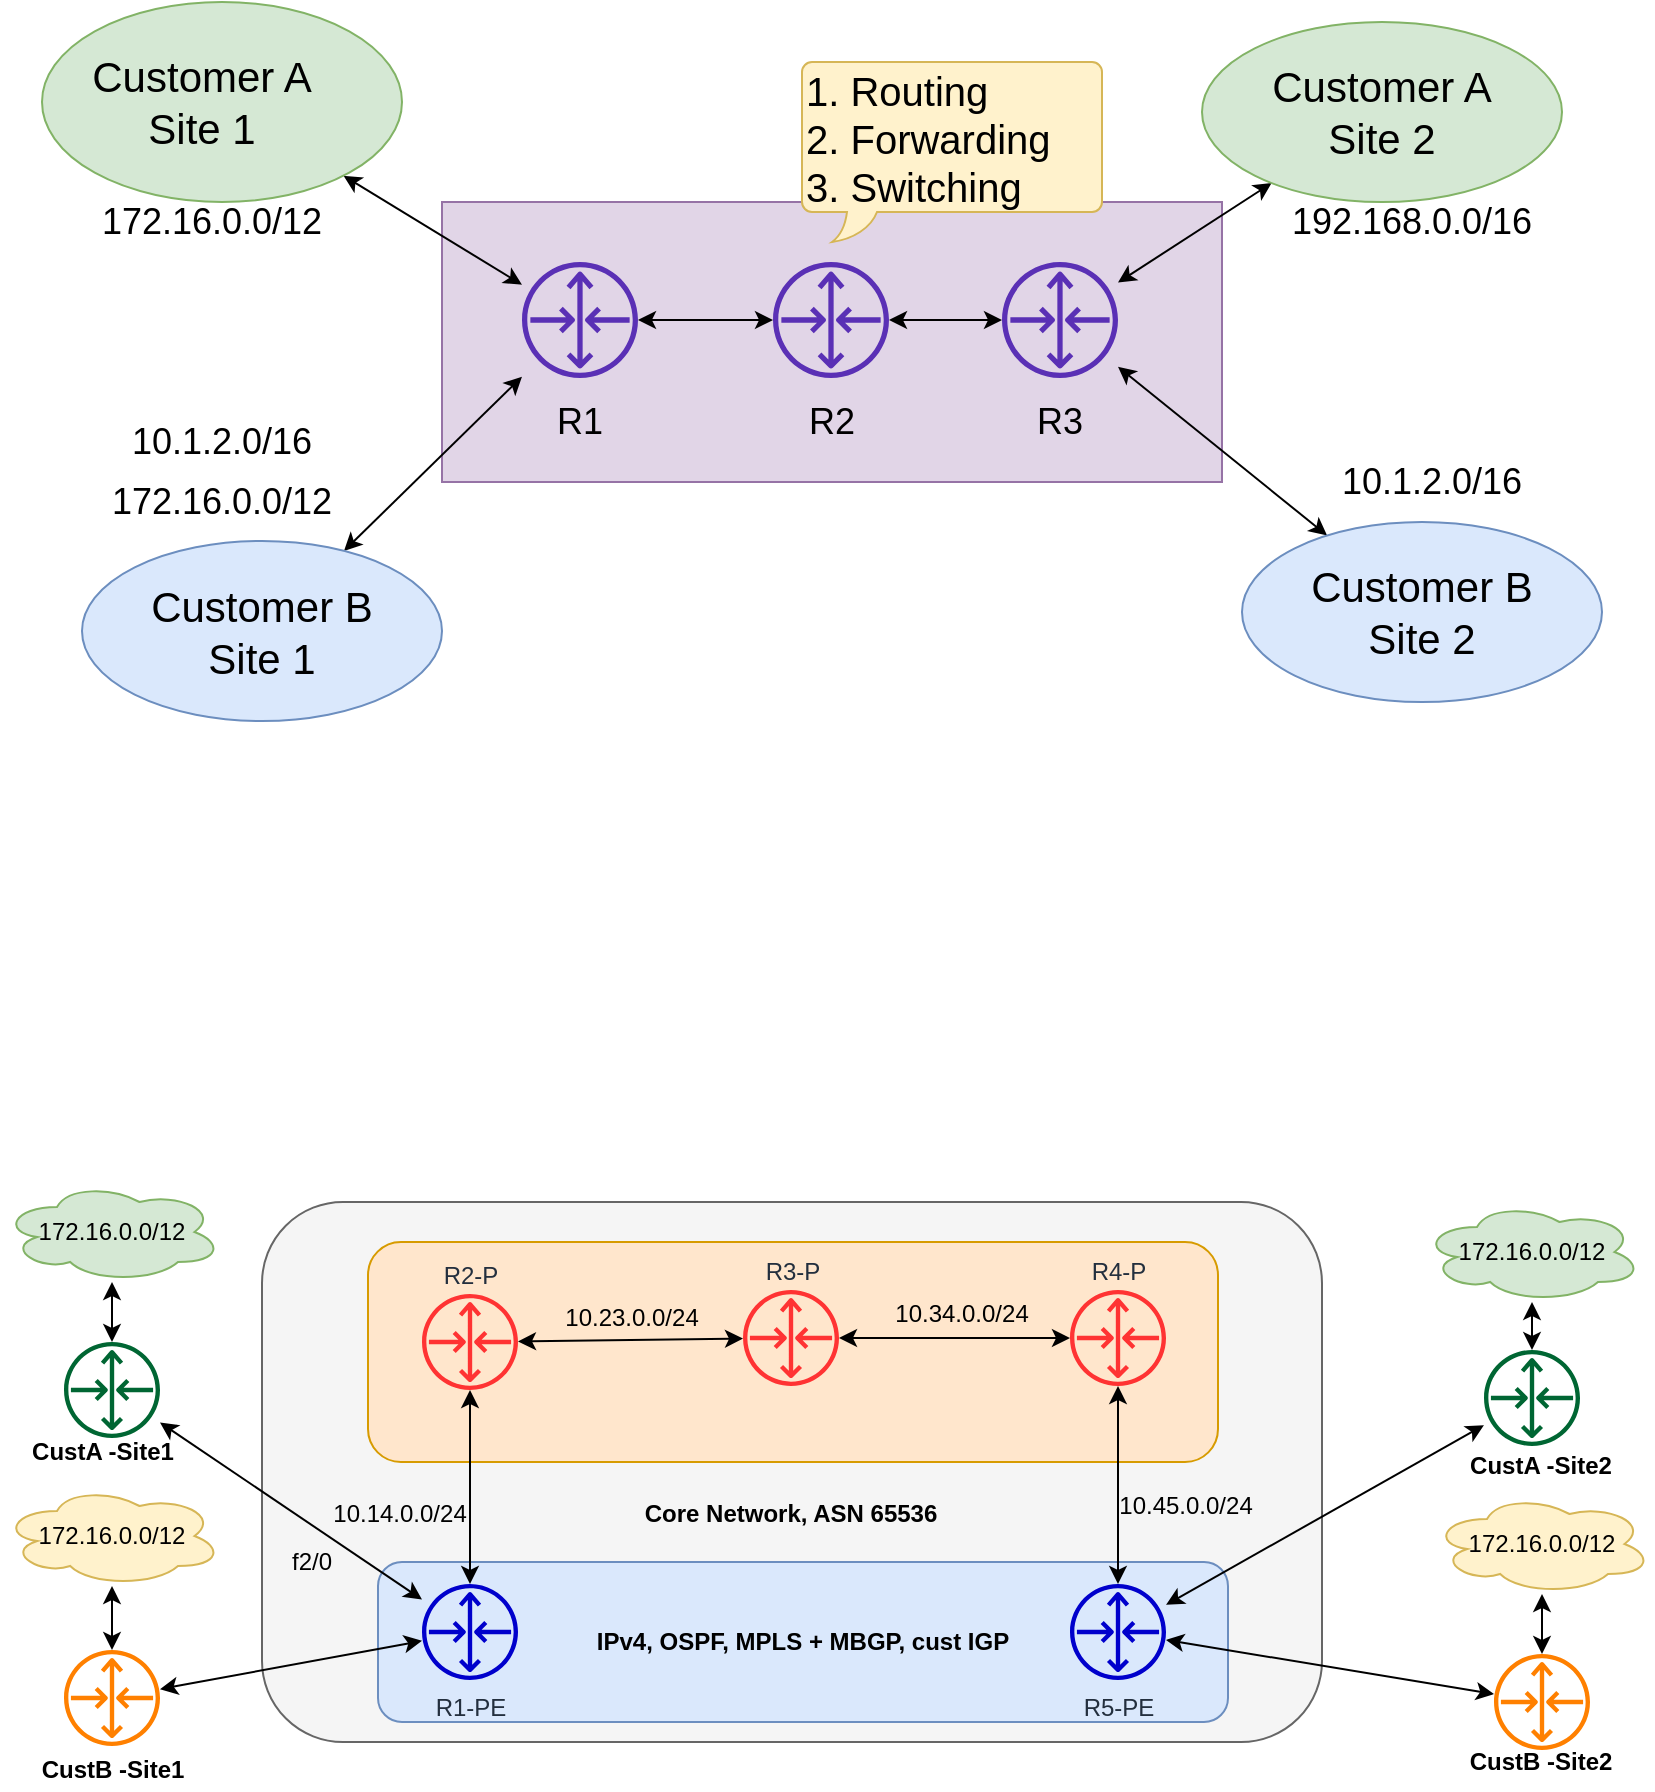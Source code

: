 <mxfile version="11.2.5" type="device" pages="1"><diagram id="a0fOCYWenRbAM6erYuKU" name="Page-1"><mxGraphModel dx="861" dy="461" grid="1" gridSize="10" guides="1" tooltips="1" connect="1" arrows="1" fold="1" page="1" pageScale="1" pageWidth="850" pageHeight="1100" math="0" shadow="0"><root><mxCell id="0"/><mxCell id="1" parent="0"/><mxCell id="098lt1UQh43NQ7sOdQSy-2" value="" style="rounded=0;whiteSpace=wrap;html=1;fillColor=#e1d5e7;strokeColor=#9673a6;" vertex="1" parent="1"><mxGeometry x="230" y="290" width="390" height="140" as="geometry"/></mxCell><mxCell id="098lt1UQh43NQ7sOdQSy-47" style="edgeStyle=none;rounded=0;orthogonalLoop=1;jettySize=auto;html=1;startArrow=classic;startFill=1;" edge="1" parent="1" source="098lt1UQh43NQ7sOdQSy-3" target="098lt1UQh43NQ7sOdQSy-16"><mxGeometry relative="1" as="geometry"/></mxCell><mxCell id="098lt1UQh43NQ7sOdQSy-3" value="" style="ellipse;whiteSpace=wrap;html=1;fillColor=#d5e8d4;strokeColor=#82b366;" vertex="1" parent="1"><mxGeometry x="30" y="190" width="180" height="100" as="geometry"/></mxCell><mxCell id="098lt1UQh43NQ7sOdQSy-46" style="edgeStyle=none;rounded=0;orthogonalLoop=1;jettySize=auto;html=1;startArrow=classic;startFill=1;" edge="1" parent="1" source="098lt1UQh43NQ7sOdQSy-4" target="098lt1UQh43NQ7sOdQSy-18"><mxGeometry relative="1" as="geometry"/></mxCell><mxCell id="098lt1UQh43NQ7sOdQSy-4" value="" style="ellipse;whiteSpace=wrap;html=1;fillColor=#d5e8d4;strokeColor=#82b366;" vertex="1" parent="1"><mxGeometry x="610" y="200" width="180" height="90" as="geometry"/></mxCell><mxCell id="098lt1UQh43NQ7sOdQSy-5" value="&lt;font style=&quot;font-size: 21px&quot;&gt;Customer A Site 1&lt;/font&gt;" style="text;html=1;strokeColor=none;fillColor=none;align=center;verticalAlign=middle;whiteSpace=wrap;rounded=0;" vertex="1" parent="1"><mxGeometry x="50" y="220" width="120" height="40" as="geometry"/></mxCell><mxCell id="098lt1UQh43NQ7sOdQSy-6" value="&lt;font style=&quot;font-size: 21px&quot;&gt;Customer A Site 2&lt;/font&gt;" style="text;html=1;strokeColor=none;fillColor=none;align=center;verticalAlign=middle;whiteSpace=wrap;rounded=0;" vertex="1" parent="1"><mxGeometry x="640" y="225" width="120" height="40" as="geometry"/></mxCell><mxCell id="098lt1UQh43NQ7sOdQSy-11" value="&lt;font style=&quot;font-size: 18px&quot;&gt;172.16.0.0/12&lt;/font&gt;" style="text;html=1;strokeColor=none;fillColor=none;align=center;verticalAlign=middle;whiteSpace=wrap;rounded=0;" vertex="1" parent="1"><mxGeometry x="60" y="290" width="110" height="20" as="geometry"/></mxCell><mxCell id="098lt1UQh43NQ7sOdQSy-12" value="&lt;font style=&quot;font-size: 18px&quot;&gt;192.168.0.0/16&lt;/font&gt;" style="text;html=1;strokeColor=none;fillColor=none;align=center;verticalAlign=middle;whiteSpace=wrap;rounded=0;" vertex="1" parent="1"><mxGeometry x="660" y="290" width="110" height="20" as="geometry"/></mxCell><mxCell id="098lt1UQh43NQ7sOdQSy-24" style="edgeStyle=orthogonalEdgeStyle;rounded=0;orthogonalLoop=1;jettySize=auto;html=1;startArrow=classic;startFill=1;" edge="1" parent="1" source="098lt1UQh43NQ7sOdQSy-16" target="098lt1UQh43NQ7sOdQSy-17"><mxGeometry relative="1" as="geometry"/></mxCell><mxCell id="098lt1UQh43NQ7sOdQSy-16" value="" style="outlineConnect=0;fontColor=#232F3E;gradientColor=none;fillColor=#5A30B5;strokeColor=none;dashed=0;verticalLabelPosition=bottom;verticalAlign=top;align=center;html=1;fontSize=12;fontStyle=0;aspect=fixed;pointerEvents=1;shape=mxgraph.aws4.router;" vertex="1" parent="1"><mxGeometry x="270" y="320" width="58" height="58" as="geometry"/></mxCell><mxCell id="098lt1UQh43NQ7sOdQSy-25" style="edgeStyle=orthogonalEdgeStyle;rounded=0;orthogonalLoop=1;jettySize=auto;html=1;startArrow=classic;startFill=1;" edge="1" parent="1" source="098lt1UQh43NQ7sOdQSy-17" target="098lt1UQh43NQ7sOdQSy-18"><mxGeometry relative="1" as="geometry"/></mxCell><mxCell id="098lt1UQh43NQ7sOdQSy-17" value="" style="outlineConnect=0;fontColor=#232F3E;gradientColor=none;fillColor=#5A30B5;strokeColor=none;dashed=0;verticalLabelPosition=bottom;verticalAlign=top;align=center;html=1;fontSize=12;fontStyle=0;aspect=fixed;pointerEvents=1;shape=mxgraph.aws4.router;" vertex="1" parent="1"><mxGeometry x="395.5" y="320" width="58" height="58" as="geometry"/></mxCell><mxCell id="098lt1UQh43NQ7sOdQSy-18" value="" style="outlineConnect=0;fontColor=#232F3E;gradientColor=none;fillColor=#5A30B5;strokeColor=none;dashed=0;verticalLabelPosition=bottom;verticalAlign=top;align=center;html=1;fontSize=12;fontStyle=0;aspect=fixed;pointerEvents=1;shape=mxgraph.aws4.router;" vertex="1" parent="1"><mxGeometry x="510" y="320" width="58" height="58" as="geometry"/></mxCell><mxCell id="098lt1UQh43NQ7sOdQSy-19" value="&lt;font style=&quot;font-size: 18px&quot;&gt;R1&lt;/font&gt;" style="text;html=1;strokeColor=none;fillColor=none;align=center;verticalAlign=middle;whiteSpace=wrap;rounded=0;" vertex="1" parent="1"><mxGeometry x="279" y="390" width="40" height="20" as="geometry"/></mxCell><mxCell id="098lt1UQh43NQ7sOdQSy-20" value="&lt;font style=&quot;font-size: 18px&quot;&gt;R2&lt;/font&gt;" style="text;html=1;strokeColor=none;fillColor=none;align=center;verticalAlign=middle;whiteSpace=wrap;rounded=0;" vertex="1" parent="1"><mxGeometry x="404.5" y="390" width="40" height="20" as="geometry"/></mxCell><mxCell id="098lt1UQh43NQ7sOdQSy-21" value="&lt;font style=&quot;font-size: 18px&quot;&gt;R3&lt;/font&gt;" style="text;html=1;strokeColor=none;fillColor=none;align=center;verticalAlign=middle;whiteSpace=wrap;rounded=0;" vertex="1" parent="1"><mxGeometry x="519" y="390" width="40" height="20" as="geometry"/></mxCell><mxCell id="098lt1UQh43NQ7sOdQSy-27" value="&lt;font style=&quot;font-size: 20px&quot;&gt;1. Routing&amp;nbsp;&lt;br&gt;2. Forwarding&lt;br&gt;3. Switching&lt;/font&gt;" style="whiteSpace=wrap;html=1;shape=mxgraph.basic.roundRectCallout;dx=30;dy=15;size=5;boundedLbl=1;align=left;fillColor=#fff2cc;strokeColor=#d6b656;" vertex="1" parent="1"><mxGeometry x="410" y="220" width="150" height="90" as="geometry"/></mxCell><mxCell id="098lt1UQh43NQ7sOdQSy-39" style="edgeStyle=none;rounded=0;orthogonalLoop=1;jettySize=auto;html=1;startArrow=classic;startFill=1;" edge="1" parent="1" source="098lt1UQh43NQ7sOdQSy-37" target="098lt1UQh43NQ7sOdQSy-18"><mxGeometry relative="1" as="geometry"/></mxCell><mxCell id="098lt1UQh43NQ7sOdQSy-37" value="" style="ellipse;whiteSpace=wrap;html=1;fillColor=#dae8fc;strokeColor=#6c8ebf;" vertex="1" parent="1"><mxGeometry x="630" y="450" width="180" height="90" as="geometry"/></mxCell><mxCell id="098lt1UQh43NQ7sOdQSy-38" value="&lt;font style=&quot;font-size: 21px&quot;&gt;Customer B Site 2&lt;/font&gt;" style="text;html=1;strokeColor=none;fillColor=none;align=center;verticalAlign=middle;whiteSpace=wrap;rounded=0;" vertex="1" parent="1"><mxGeometry x="660" y="475" width="120" height="40" as="geometry"/></mxCell><mxCell id="098lt1UQh43NQ7sOdQSy-42" style="edgeStyle=none;rounded=0;orthogonalLoop=1;jettySize=auto;html=1;startArrow=classic;startFill=1;" edge="1" parent="1" source="098lt1UQh43NQ7sOdQSy-40" target="098lt1UQh43NQ7sOdQSy-16"><mxGeometry relative="1" as="geometry"/></mxCell><mxCell id="098lt1UQh43NQ7sOdQSy-40" value="" style="ellipse;whiteSpace=wrap;html=1;fillColor=#dae8fc;strokeColor=#6c8ebf;" vertex="1" parent="1"><mxGeometry x="50" y="459.5" width="180" height="90" as="geometry"/></mxCell><mxCell id="098lt1UQh43NQ7sOdQSy-41" value="&lt;font style=&quot;font-size: 21px&quot;&gt;Customer B Site 1&lt;/font&gt;" style="text;html=1;strokeColor=none;fillColor=none;align=center;verticalAlign=middle;whiteSpace=wrap;rounded=0;" vertex="1" parent="1"><mxGeometry x="80" y="484.5" width="120" height="40" as="geometry"/></mxCell><mxCell id="098lt1UQh43NQ7sOdQSy-43" value="&lt;font style=&quot;font-size: 18px&quot;&gt;10.1.2.0/16&lt;/font&gt;" style="text;html=1;strokeColor=none;fillColor=none;align=center;verticalAlign=middle;whiteSpace=wrap;rounded=0;" vertex="1" parent="1"><mxGeometry x="65" y="400" width="110" height="20" as="geometry"/></mxCell><mxCell id="098lt1UQh43NQ7sOdQSy-44" value="&lt;font style=&quot;font-size: 18px&quot;&gt;172.16.0.0/12&lt;/font&gt;" style="text;html=1;strokeColor=none;fillColor=none;align=center;verticalAlign=middle;whiteSpace=wrap;rounded=0;" vertex="1" parent="1"><mxGeometry x="65" y="430" width="110" height="20" as="geometry"/></mxCell><mxCell id="098lt1UQh43NQ7sOdQSy-45" value="&lt;font style=&quot;font-size: 18px&quot;&gt;10.1.2.0/16&lt;/font&gt;" style="text;html=1;strokeColor=none;fillColor=none;align=center;verticalAlign=middle;whiteSpace=wrap;rounded=0;" vertex="1" parent="1"><mxGeometry x="670" y="420" width="110" height="20" as="geometry"/></mxCell><mxCell id="098lt1UQh43NQ7sOdQSy-48" value="" style="rounded=1;whiteSpace=wrap;html=1;fillColor=#f5f5f5;strokeColor=#666666;fontColor=#333333;" vertex="1" parent="1"><mxGeometry x="140" y="790" width="530" height="270" as="geometry"/></mxCell><mxCell id="098lt1UQh43NQ7sOdQSy-49" value="" style="rounded=1;whiteSpace=wrap;html=1;fillColor=#ffe6cc;strokeColor=#d79b00;" vertex="1" parent="1"><mxGeometry x="193" y="810" width="425" height="110" as="geometry"/></mxCell><mxCell id="098lt1UQh43NQ7sOdQSy-50" value="&lt;b&gt;IPv4, OSPF, MPLS + MBGP, cust IGP&lt;/b&gt;" style="rounded=1;whiteSpace=wrap;html=1;fillColor=#dae8fc;strokeColor=#6c8ebf;" vertex="1" parent="1"><mxGeometry x="198" y="970" width="425" height="80" as="geometry"/></mxCell><mxCell id="098lt1UQh43NQ7sOdQSy-76" style="edgeStyle=none;rounded=0;orthogonalLoop=1;jettySize=auto;html=1;startArrow=classic;startFill=1;" edge="1" parent="1" source="098lt1UQh43NQ7sOdQSy-54" target="098lt1UQh43NQ7sOdQSy-56"><mxGeometry relative="1" as="geometry"/></mxCell><mxCell id="098lt1UQh43NQ7sOdQSy-54" value="R1-PE" style="outlineConnect=0;fontColor=#232F3E;gradientColor=none;fillColor=#0000CC;strokeColor=none;dashed=0;verticalLabelPosition=bottom;verticalAlign=top;align=center;html=1;fontSize=12;fontStyle=0;aspect=fixed;pointerEvents=1;shape=mxgraph.aws4.router;" vertex="1" parent="1"><mxGeometry x="220" y="981" width="48" height="48" as="geometry"/></mxCell><mxCell id="098lt1UQh43NQ7sOdQSy-77" style="edgeStyle=none;rounded=0;orthogonalLoop=1;jettySize=auto;html=1;startArrow=classic;startFill=1;" edge="1" parent="1" source="098lt1UQh43NQ7sOdQSy-55" target="098lt1UQh43NQ7sOdQSy-58"><mxGeometry relative="1" as="geometry"/></mxCell><mxCell id="098lt1UQh43NQ7sOdQSy-55" value="R5-PE" style="outlineConnect=0;fontColor=#232F3E;gradientColor=none;fillColor=#0000CC;strokeColor=none;dashed=0;verticalLabelPosition=bottom;verticalAlign=top;align=center;html=1;fontSize=12;fontStyle=0;aspect=fixed;pointerEvents=1;shape=mxgraph.aws4.router;" vertex="1" parent="1"><mxGeometry x="544" y="981" width="48" height="48" as="geometry"/></mxCell><mxCell id="098lt1UQh43NQ7sOdQSy-78" style="edgeStyle=none;rounded=0;orthogonalLoop=1;jettySize=auto;html=1;startArrow=classic;startFill=1;" edge="1" parent="1" source="098lt1UQh43NQ7sOdQSy-56" target="098lt1UQh43NQ7sOdQSy-57"><mxGeometry relative="1" as="geometry"/></mxCell><mxCell id="098lt1UQh43NQ7sOdQSy-56" value="R2-P" style="outlineConnect=0;fontColor=#232F3E;gradientColor=none;fillColor=#FF3333;strokeColor=none;dashed=0;verticalLabelPosition=top;verticalAlign=bottom;align=center;html=1;fontSize=12;fontStyle=0;aspect=fixed;pointerEvents=1;shape=mxgraph.aws4.router;labelPosition=center;" vertex="1" parent="1"><mxGeometry x="220" y="836" width="48" height="48" as="geometry"/></mxCell><mxCell id="098lt1UQh43NQ7sOdQSy-79" style="edgeStyle=none;rounded=0;orthogonalLoop=1;jettySize=auto;html=1;startArrow=classic;startFill=1;" edge="1" parent="1" source="098lt1UQh43NQ7sOdQSy-57" target="098lt1UQh43NQ7sOdQSy-58"><mxGeometry relative="1" as="geometry"/></mxCell><mxCell id="098lt1UQh43NQ7sOdQSy-57" value="R3-P" style="outlineConnect=0;fontColor=#232F3E;gradientColor=none;fillColor=#FF3333;strokeColor=none;dashed=0;verticalLabelPosition=top;verticalAlign=bottom;align=center;html=1;fontSize=12;fontStyle=0;aspect=fixed;pointerEvents=1;shape=mxgraph.aws4.router;labelPosition=center;" vertex="1" parent="1"><mxGeometry x="380.5" y="834" width="48" height="48" as="geometry"/></mxCell><mxCell id="098lt1UQh43NQ7sOdQSy-58" value="R4-P" style="outlineConnect=0;fontColor=#232F3E;gradientColor=none;fillColor=#FF3333;strokeColor=none;dashed=0;verticalLabelPosition=top;verticalAlign=bottom;align=center;html=1;fontSize=12;fontStyle=0;aspect=fixed;pointerEvents=1;shape=mxgraph.aws4.router;labelPosition=center;" vertex="1" parent="1"><mxGeometry x="544" y="834" width="48" height="48" as="geometry"/></mxCell><mxCell id="098lt1UQh43NQ7sOdQSy-72" style="edgeStyle=none;rounded=0;orthogonalLoop=1;jettySize=auto;html=1;startArrow=classic;startFill=1;" edge="1" parent="1" source="098lt1UQh43NQ7sOdQSy-59" target="098lt1UQh43NQ7sOdQSy-54"><mxGeometry relative="1" as="geometry"/></mxCell><mxCell id="098lt1UQh43NQ7sOdQSy-59" value="" style="outlineConnect=0;fontColor=#232F3E;gradientColor=none;fillColor=#006633;strokeColor=none;dashed=0;verticalLabelPosition=bottom;verticalAlign=top;align=center;html=1;fontSize=12;fontStyle=0;aspect=fixed;pointerEvents=1;shape=mxgraph.aws4.router;" vertex="1" parent="1"><mxGeometry x="41" y="860" width="48" height="48" as="geometry"/></mxCell><mxCell id="098lt1UQh43NQ7sOdQSy-73" style="edgeStyle=none;rounded=0;orthogonalLoop=1;jettySize=auto;html=1;startArrow=classic;startFill=1;" edge="1" parent="1" source="098lt1UQh43NQ7sOdQSy-60" target="098lt1UQh43NQ7sOdQSy-54"><mxGeometry relative="1" as="geometry"/></mxCell><mxCell id="098lt1UQh43NQ7sOdQSy-60" value="" style="outlineConnect=0;fontColor=#232F3E;gradientColor=none;fillColor=#FF8000;strokeColor=none;dashed=0;verticalLabelPosition=bottom;verticalAlign=top;align=center;html=1;fontSize=12;fontStyle=0;aspect=fixed;pointerEvents=1;shape=mxgraph.aws4.router;" vertex="1" parent="1"><mxGeometry x="41" y="1014" width="48" height="48" as="geometry"/></mxCell><mxCell id="098lt1UQh43NQ7sOdQSy-74" style="edgeStyle=none;rounded=0;orthogonalLoop=1;jettySize=auto;html=1;startArrow=classic;startFill=1;" edge="1" parent="1" source="098lt1UQh43NQ7sOdQSy-61" target="098lt1UQh43NQ7sOdQSy-55"><mxGeometry relative="1" as="geometry"/></mxCell><mxCell id="098lt1UQh43NQ7sOdQSy-61" value="" style="outlineConnect=0;fontColor=#232F3E;gradientColor=none;fillColor=#006633;strokeColor=none;dashed=0;verticalLabelPosition=bottom;verticalAlign=top;align=center;html=1;fontSize=12;fontStyle=0;aspect=fixed;pointerEvents=1;shape=mxgraph.aws4.router;" vertex="1" parent="1"><mxGeometry x="751" y="864" width="48" height="48" as="geometry"/></mxCell><mxCell id="098lt1UQh43NQ7sOdQSy-75" style="edgeStyle=none;rounded=0;orthogonalLoop=1;jettySize=auto;html=1;startArrow=classic;startFill=1;" edge="1" parent="1" source="098lt1UQh43NQ7sOdQSy-62" target="098lt1UQh43NQ7sOdQSy-55"><mxGeometry relative="1" as="geometry"/></mxCell><mxCell id="098lt1UQh43NQ7sOdQSy-62" value="" style="outlineConnect=0;fontColor=#232F3E;gradientColor=none;fillColor=#FF8000;strokeColor=none;dashed=0;verticalLabelPosition=bottom;verticalAlign=top;align=center;html=1;fontSize=12;fontStyle=0;aspect=fixed;pointerEvents=1;shape=mxgraph.aws4.router;" vertex="1" parent="1"><mxGeometry x="756" y="1016" width="48" height="48" as="geometry"/></mxCell><mxCell id="098lt1UQh43NQ7sOdQSy-64" style="edgeStyle=none;rounded=0;orthogonalLoop=1;jettySize=auto;html=1;startArrow=classic;startFill=1;" edge="1" parent="1" source="098lt1UQh43NQ7sOdQSy-63" target="098lt1UQh43NQ7sOdQSy-59"><mxGeometry relative="1" as="geometry"/></mxCell><mxCell id="098lt1UQh43NQ7sOdQSy-63" value="172.16.0.0/12" style="ellipse;shape=cloud;whiteSpace=wrap;html=1;fillColor=#d5e8d4;strokeColor=#82b366;" vertex="1" parent="1"><mxGeometry x="10" y="780" width="110" height="50" as="geometry"/></mxCell><mxCell id="098lt1UQh43NQ7sOdQSy-66" style="edgeStyle=none;rounded=0;orthogonalLoop=1;jettySize=auto;html=1;startArrow=classic;startFill=1;" edge="1" parent="1" source="098lt1UQh43NQ7sOdQSy-65" target="098lt1UQh43NQ7sOdQSy-60"><mxGeometry relative="1" as="geometry"/></mxCell><mxCell id="098lt1UQh43NQ7sOdQSy-65" value="172.16.0.0/12" style="ellipse;shape=cloud;whiteSpace=wrap;html=1;fillColor=#fff2cc;strokeColor=#d6b656;" vertex="1" parent="1"><mxGeometry x="10" y="932" width="110" height="50" as="geometry"/></mxCell><mxCell id="098lt1UQh43NQ7sOdQSy-69" style="edgeStyle=none;rounded=0;orthogonalLoop=1;jettySize=auto;html=1;startArrow=classic;startFill=1;" edge="1" parent="1" source="098lt1UQh43NQ7sOdQSy-68" target="098lt1UQh43NQ7sOdQSy-61"><mxGeometry relative="1" as="geometry"/></mxCell><mxCell id="098lt1UQh43NQ7sOdQSy-68" value="172.16.0.0/12" style="ellipse;shape=cloud;whiteSpace=wrap;html=1;fillColor=#d5e8d4;strokeColor=#82b366;" vertex="1" parent="1"><mxGeometry x="720" y="790" width="110" height="50" as="geometry"/></mxCell><mxCell id="098lt1UQh43NQ7sOdQSy-71" style="edgeStyle=none;rounded=0;orthogonalLoop=1;jettySize=auto;html=1;startArrow=classic;startFill=1;" edge="1" parent="1" source="098lt1UQh43NQ7sOdQSy-70" target="098lt1UQh43NQ7sOdQSy-62"><mxGeometry relative="1" as="geometry"/></mxCell><mxCell id="098lt1UQh43NQ7sOdQSy-70" value="172.16.0.0/12" style="ellipse;shape=cloud;whiteSpace=wrap;html=1;fillColor=#fff2cc;strokeColor=#d6b656;" vertex="1" parent="1"><mxGeometry x="725" y="936" width="110" height="50" as="geometry"/></mxCell><mxCell id="098lt1UQh43NQ7sOdQSy-84" value="10.14.0.0/24" style="text;html=1;strokeColor=none;fillColor=none;align=center;verticalAlign=middle;whiteSpace=wrap;rounded=0;" vertex="1" parent="1"><mxGeometry x="188.5" y="936" width="40" height="20" as="geometry"/></mxCell><mxCell id="098lt1UQh43NQ7sOdQSy-85" value="10.45.0.0/24" style="text;html=1;strokeColor=none;fillColor=none;align=center;verticalAlign=middle;whiteSpace=wrap;rounded=0;" vertex="1" parent="1"><mxGeometry x="582" y="932" width="40" height="20" as="geometry"/></mxCell><mxCell id="098lt1UQh43NQ7sOdQSy-86" value="10.23.0.0/24" style="text;html=1;strokeColor=none;fillColor=none;align=center;verticalAlign=middle;whiteSpace=wrap;rounded=0;" vertex="1" parent="1"><mxGeometry x="304.5" y="838" width="40" height="20" as="geometry"/></mxCell><mxCell id="098lt1UQh43NQ7sOdQSy-87" value="10.34.0.0/24" style="text;html=1;strokeColor=none;fillColor=none;align=center;verticalAlign=middle;whiteSpace=wrap;rounded=0;" vertex="1" parent="1"><mxGeometry x="470" y="836" width="40" height="20" as="geometry"/></mxCell><mxCell id="098lt1UQh43NQ7sOdQSy-88" value="&lt;b&gt;CustA -Site1&lt;/b&gt;" style="text;html=1;strokeColor=none;fillColor=none;align=center;verticalAlign=middle;whiteSpace=wrap;rounded=0;" vertex="1" parent="1"><mxGeometry x="17.5" y="905" width="85" height="20" as="geometry"/></mxCell><mxCell id="098lt1UQh43NQ7sOdQSy-89" value="&lt;b&gt;CustB -Site1&lt;/b&gt;" style="text;html=1;strokeColor=none;fillColor=none;align=center;verticalAlign=middle;whiteSpace=wrap;rounded=0;" vertex="1" parent="1"><mxGeometry x="22.5" y="1064" width="85" height="20" as="geometry"/></mxCell><mxCell id="098lt1UQh43NQ7sOdQSy-90" value="&lt;b&gt;CustB -Site2&lt;/b&gt;" style="text;html=1;strokeColor=none;fillColor=none;align=center;verticalAlign=middle;whiteSpace=wrap;rounded=0;" vertex="1" parent="1"><mxGeometry x="737.254" y="1060" width="85" height="20" as="geometry"/></mxCell><mxCell id="098lt1UQh43NQ7sOdQSy-93" value="&lt;b&gt;CustA -Site2&lt;/b&gt;" style="text;html=1;strokeColor=none;fillColor=none;align=center;verticalAlign=middle;whiteSpace=wrap;rounded=0;" vertex="1" parent="1"><mxGeometry x="737.254" y="912" width="85" height="20" as="geometry"/></mxCell><mxCell id="098lt1UQh43NQ7sOdQSy-97" value="&lt;b&gt;Core Network, ASN 65536&lt;/b&gt;" style="text;html=1;strokeColor=none;fillColor=none;align=center;verticalAlign=middle;whiteSpace=wrap;rounded=0;" vertex="1" parent="1"><mxGeometry x="319" y="936" width="171" height="20" as="geometry"/></mxCell><mxCell id="098lt1UQh43NQ7sOdQSy-98" value="f2/0" style="text;html=1;strokeColor=none;fillColor=none;align=center;verticalAlign=middle;whiteSpace=wrap;rounded=0;" vertex="1" parent="1"><mxGeometry x="150" y="960" width="30" height="20" as="geometry"/></mxCell></root></mxGraphModel></diagram></mxfile>